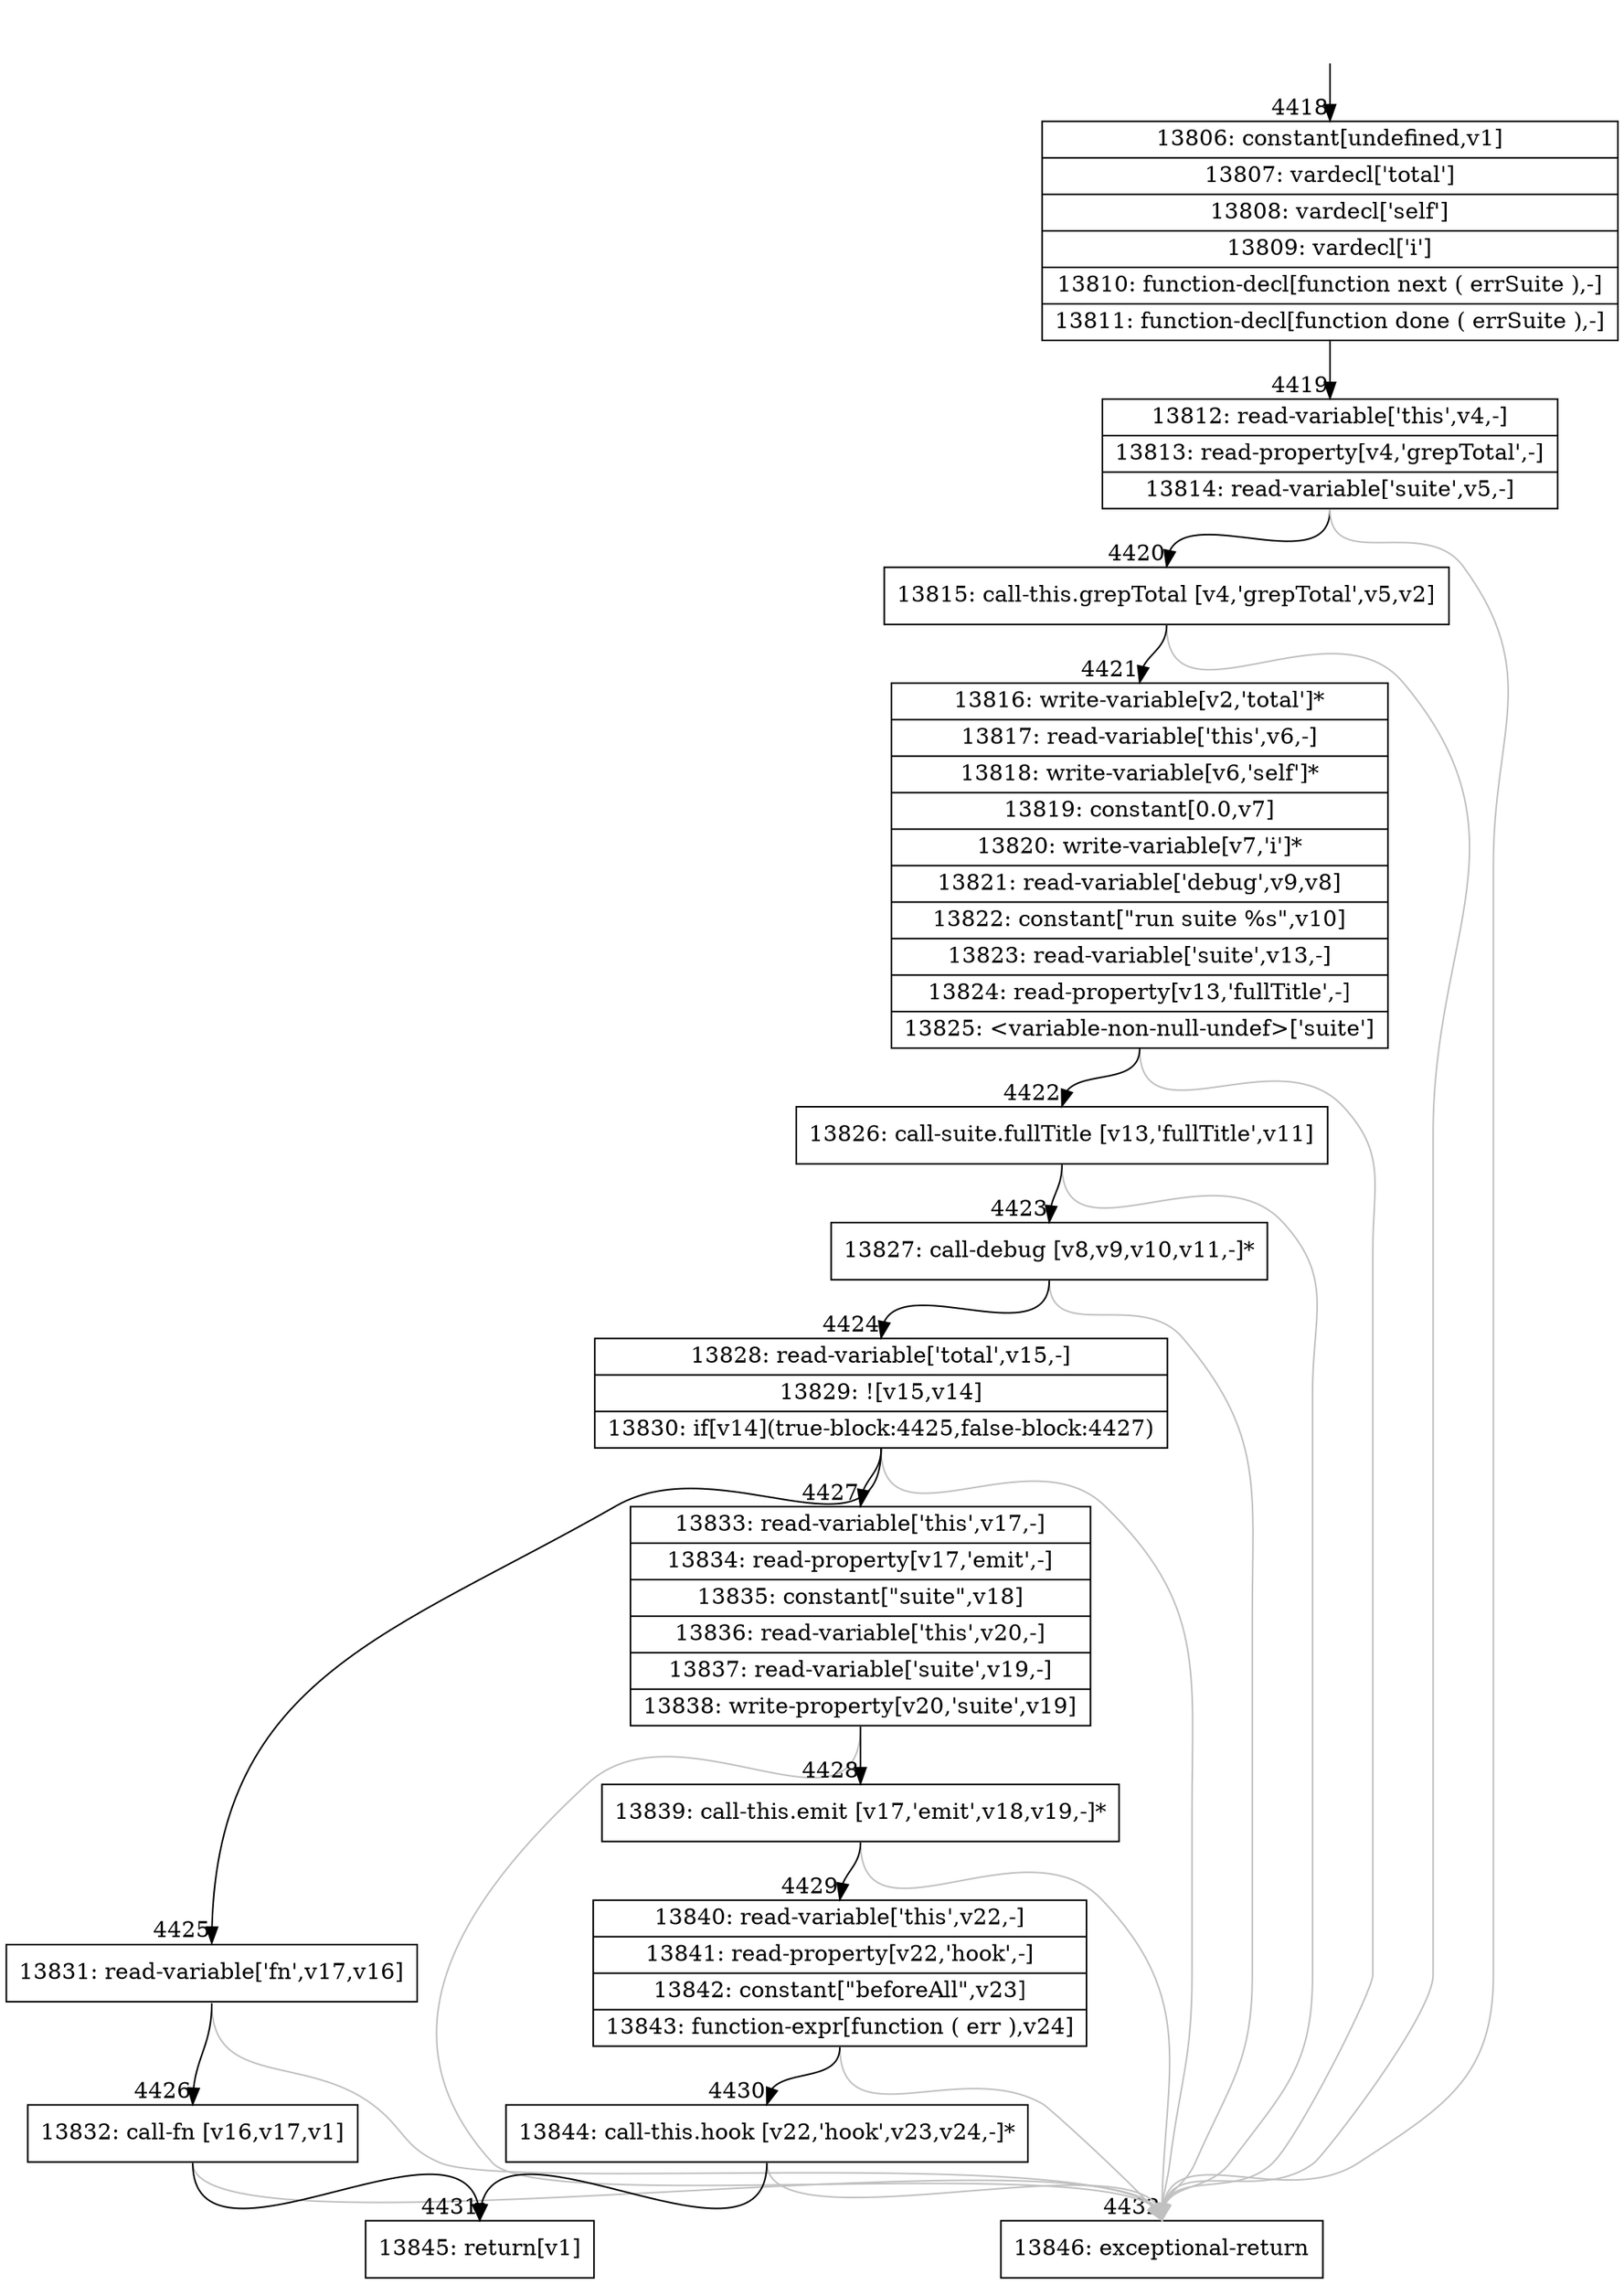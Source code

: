 digraph {
rankdir="TD"
BB_entry392[shape=none,label=""];
BB_entry392 -> BB4418 [tailport=s, headport=n, headlabel="    4418"]
BB4418 [shape=record label="{13806: constant[undefined,v1]|13807: vardecl['total']|13808: vardecl['self']|13809: vardecl['i']|13810: function-decl[function next ( errSuite ),-]|13811: function-decl[function done ( errSuite ),-]}" ] 
BB4418 -> BB4419 [tailport=s, headport=n, headlabel="      4419"]
BB4419 [shape=record label="{13812: read-variable['this',v4,-]|13813: read-property[v4,'grepTotal',-]|13814: read-variable['suite',v5,-]}" ] 
BB4419 -> BB4420 [tailport=s, headport=n, headlabel="      4420"]
BB4419 -> BB4432 [tailport=s, headport=n, color=gray, headlabel="      4432"]
BB4420 [shape=record label="{13815: call-this.grepTotal [v4,'grepTotal',v5,v2]}" ] 
BB4420 -> BB4421 [tailport=s, headport=n, headlabel="      4421"]
BB4420 -> BB4432 [tailport=s, headport=n, color=gray]
BB4421 [shape=record label="{13816: write-variable[v2,'total']*|13817: read-variable['this',v6,-]|13818: write-variable[v6,'self']*|13819: constant[0.0,v7]|13820: write-variable[v7,'i']*|13821: read-variable['debug',v9,v8]|13822: constant[\"run suite %s\",v10]|13823: read-variable['suite',v13,-]|13824: read-property[v13,'fullTitle',-]|13825: \<variable-non-null-undef\>['suite']}" ] 
BB4421 -> BB4422 [tailport=s, headport=n, headlabel="      4422"]
BB4421 -> BB4432 [tailport=s, headport=n, color=gray]
BB4422 [shape=record label="{13826: call-suite.fullTitle [v13,'fullTitle',v11]}" ] 
BB4422 -> BB4423 [tailport=s, headport=n, headlabel="      4423"]
BB4422 -> BB4432 [tailport=s, headport=n, color=gray]
BB4423 [shape=record label="{13827: call-debug [v8,v9,v10,v11,-]*}" ] 
BB4423 -> BB4424 [tailport=s, headport=n, headlabel="      4424"]
BB4423 -> BB4432 [tailport=s, headport=n, color=gray]
BB4424 [shape=record label="{13828: read-variable['total',v15,-]|13829: ![v15,v14]|13830: if[v14](true-block:4425,false-block:4427)}" ] 
BB4424 -> BB4425 [tailport=s, headport=n, headlabel="      4425"]
BB4424 -> BB4427 [tailport=s, headport=n, headlabel="      4427"]
BB4424 -> BB4432 [tailport=s, headport=n, color=gray]
BB4425 [shape=record label="{13831: read-variable['fn',v17,v16]}" ] 
BB4425 -> BB4426 [tailport=s, headport=n, headlabel="      4426"]
BB4425 -> BB4432 [tailport=s, headport=n, color=gray]
BB4426 [shape=record label="{13832: call-fn [v16,v17,v1]}" ] 
BB4426 -> BB4431 [tailport=s, headport=n, headlabel="      4431"]
BB4426 -> BB4432 [tailport=s, headport=n, color=gray]
BB4427 [shape=record label="{13833: read-variable['this',v17,-]|13834: read-property[v17,'emit',-]|13835: constant[\"suite\",v18]|13836: read-variable['this',v20,-]|13837: read-variable['suite',v19,-]|13838: write-property[v20,'suite',v19]}" ] 
BB4427 -> BB4428 [tailport=s, headport=n, headlabel="      4428"]
BB4427 -> BB4432 [tailport=s, headport=n, color=gray]
BB4428 [shape=record label="{13839: call-this.emit [v17,'emit',v18,v19,-]*}" ] 
BB4428 -> BB4429 [tailport=s, headport=n, headlabel="      4429"]
BB4428 -> BB4432 [tailport=s, headport=n, color=gray]
BB4429 [shape=record label="{13840: read-variable['this',v22,-]|13841: read-property[v22,'hook',-]|13842: constant[\"beforeAll\",v23]|13843: function-expr[function ( err ),v24]}" ] 
BB4429 -> BB4430 [tailport=s, headport=n, headlabel="      4430"]
BB4429 -> BB4432 [tailport=s, headport=n, color=gray]
BB4430 [shape=record label="{13844: call-this.hook [v22,'hook',v23,v24,-]*}" ] 
BB4430 -> BB4431 [tailport=s, headport=n]
BB4430 -> BB4432 [tailport=s, headport=n, color=gray]
BB4431 [shape=record label="{13845: return[v1]}" ] 
BB4432 [shape=record label="{13846: exceptional-return}" ] 
//#$~ 5138
}
